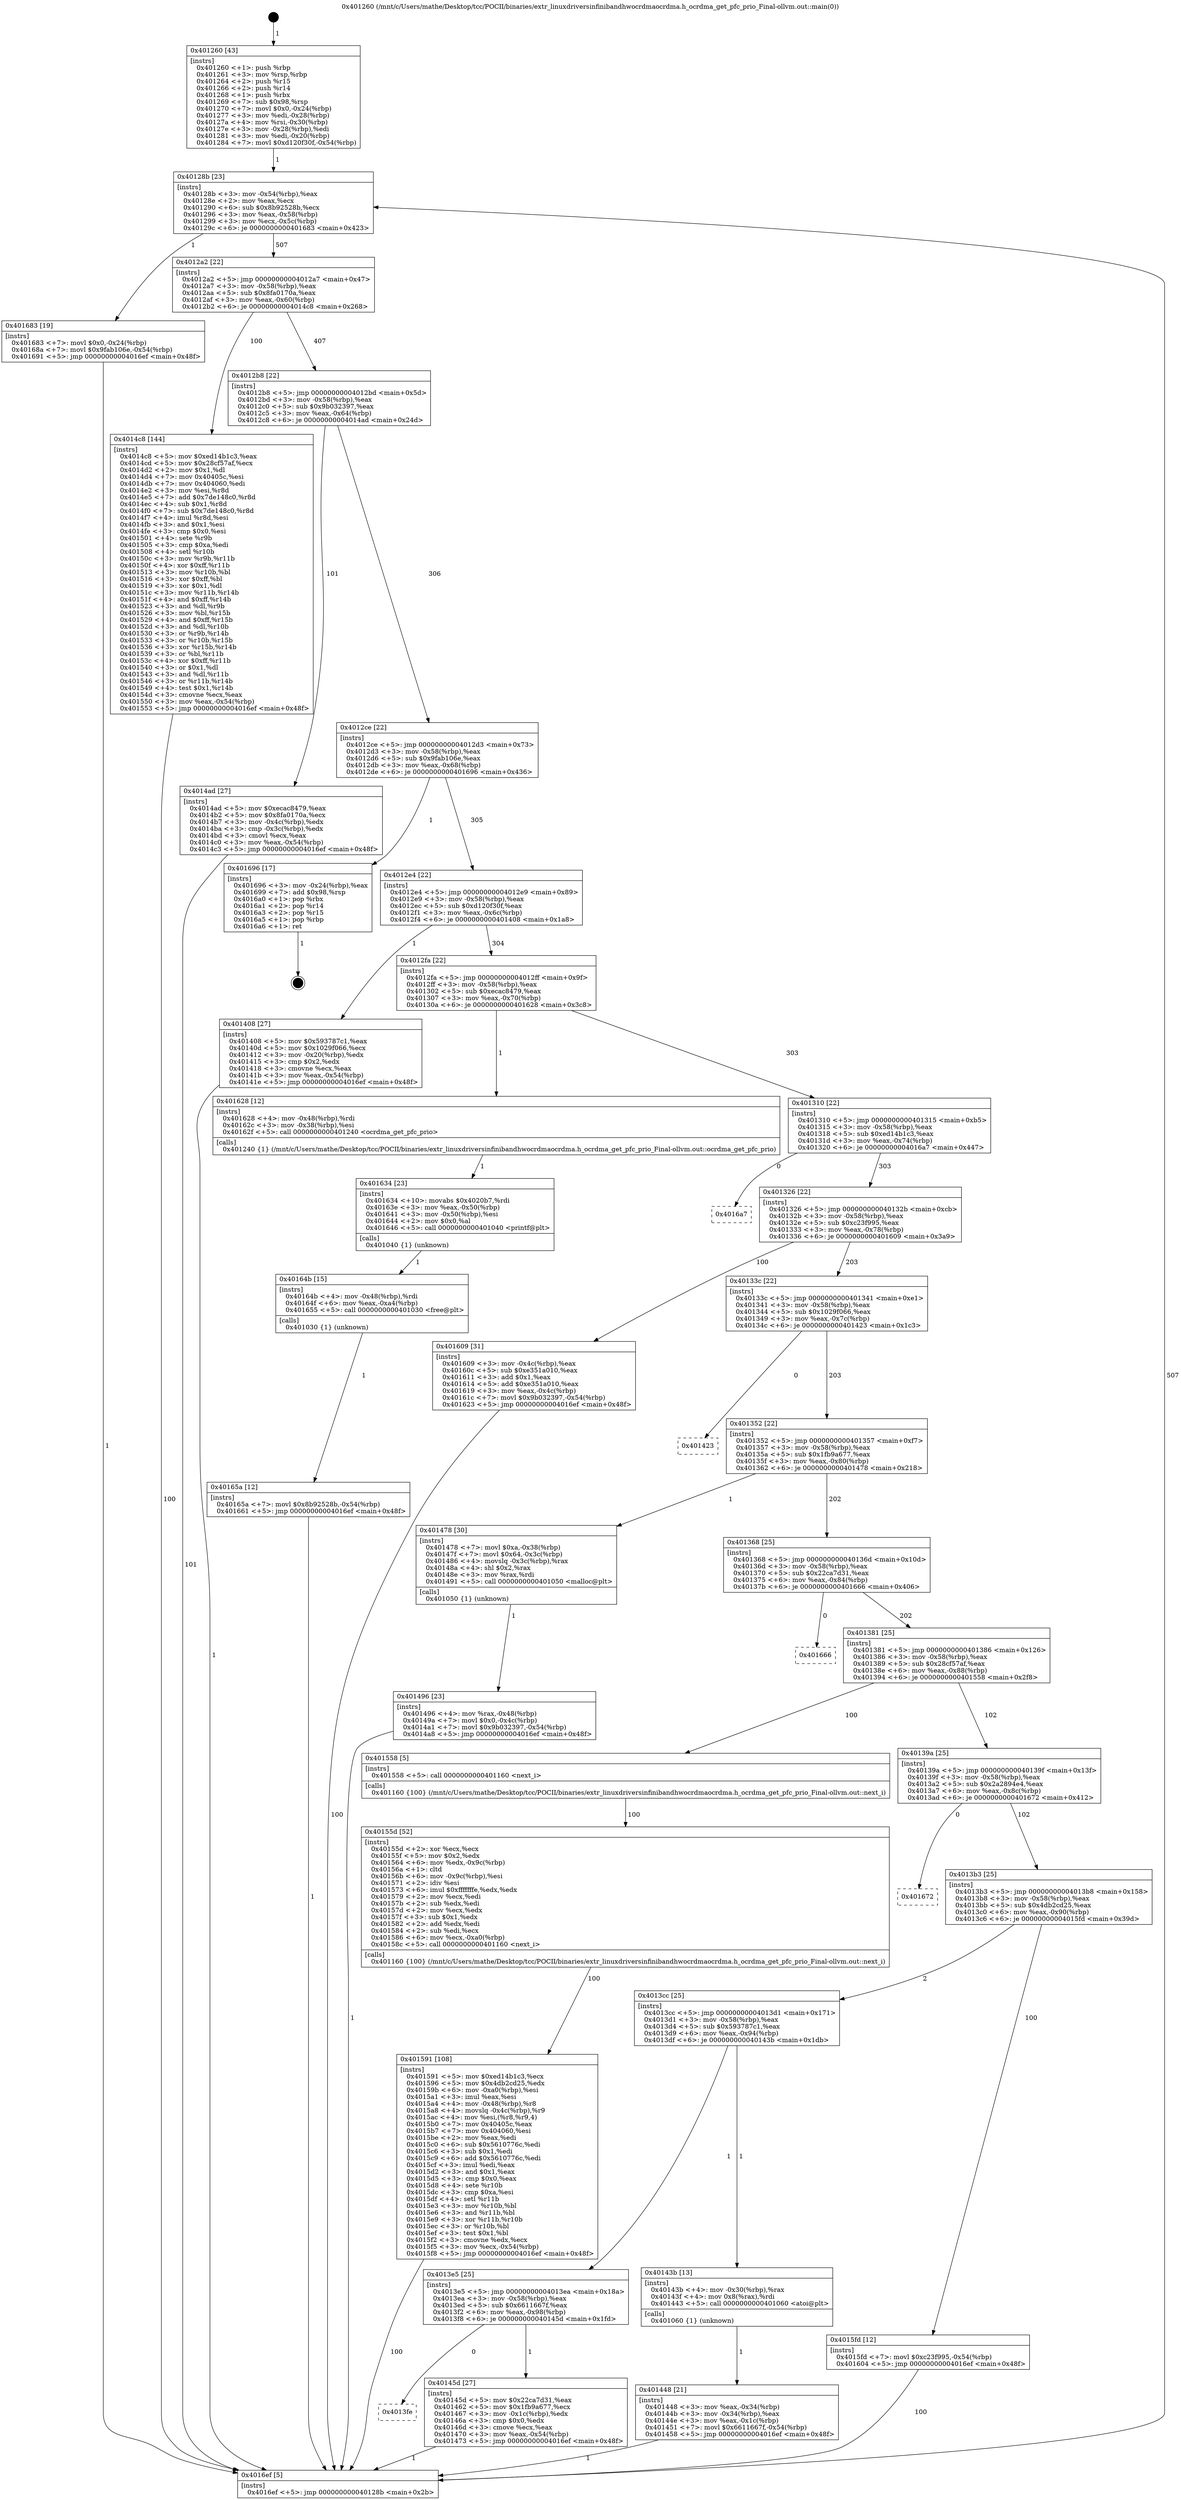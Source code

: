digraph "0x401260" {
  label = "0x401260 (/mnt/c/Users/mathe/Desktop/tcc/POCII/binaries/extr_linuxdriversinfinibandhwocrdmaocrdma.h_ocrdma_get_pfc_prio_Final-ollvm.out::main(0))"
  labelloc = "t"
  node[shape=record]

  Entry [label="",width=0.3,height=0.3,shape=circle,fillcolor=black,style=filled]
  "0x40128b" [label="{
     0x40128b [23]\l
     | [instrs]\l
     &nbsp;&nbsp;0x40128b \<+3\>: mov -0x54(%rbp),%eax\l
     &nbsp;&nbsp;0x40128e \<+2\>: mov %eax,%ecx\l
     &nbsp;&nbsp;0x401290 \<+6\>: sub $0x8b92528b,%ecx\l
     &nbsp;&nbsp;0x401296 \<+3\>: mov %eax,-0x58(%rbp)\l
     &nbsp;&nbsp;0x401299 \<+3\>: mov %ecx,-0x5c(%rbp)\l
     &nbsp;&nbsp;0x40129c \<+6\>: je 0000000000401683 \<main+0x423\>\l
  }"]
  "0x401683" [label="{
     0x401683 [19]\l
     | [instrs]\l
     &nbsp;&nbsp;0x401683 \<+7\>: movl $0x0,-0x24(%rbp)\l
     &nbsp;&nbsp;0x40168a \<+7\>: movl $0x9fab106e,-0x54(%rbp)\l
     &nbsp;&nbsp;0x401691 \<+5\>: jmp 00000000004016ef \<main+0x48f\>\l
  }"]
  "0x4012a2" [label="{
     0x4012a2 [22]\l
     | [instrs]\l
     &nbsp;&nbsp;0x4012a2 \<+5\>: jmp 00000000004012a7 \<main+0x47\>\l
     &nbsp;&nbsp;0x4012a7 \<+3\>: mov -0x58(%rbp),%eax\l
     &nbsp;&nbsp;0x4012aa \<+5\>: sub $0x8fa0170a,%eax\l
     &nbsp;&nbsp;0x4012af \<+3\>: mov %eax,-0x60(%rbp)\l
     &nbsp;&nbsp;0x4012b2 \<+6\>: je 00000000004014c8 \<main+0x268\>\l
  }"]
  Exit [label="",width=0.3,height=0.3,shape=circle,fillcolor=black,style=filled,peripheries=2]
  "0x4014c8" [label="{
     0x4014c8 [144]\l
     | [instrs]\l
     &nbsp;&nbsp;0x4014c8 \<+5\>: mov $0xed14b1c3,%eax\l
     &nbsp;&nbsp;0x4014cd \<+5\>: mov $0x28cf57af,%ecx\l
     &nbsp;&nbsp;0x4014d2 \<+2\>: mov $0x1,%dl\l
     &nbsp;&nbsp;0x4014d4 \<+7\>: mov 0x40405c,%esi\l
     &nbsp;&nbsp;0x4014db \<+7\>: mov 0x404060,%edi\l
     &nbsp;&nbsp;0x4014e2 \<+3\>: mov %esi,%r8d\l
     &nbsp;&nbsp;0x4014e5 \<+7\>: add $0x7de148c0,%r8d\l
     &nbsp;&nbsp;0x4014ec \<+4\>: sub $0x1,%r8d\l
     &nbsp;&nbsp;0x4014f0 \<+7\>: sub $0x7de148c0,%r8d\l
     &nbsp;&nbsp;0x4014f7 \<+4\>: imul %r8d,%esi\l
     &nbsp;&nbsp;0x4014fb \<+3\>: and $0x1,%esi\l
     &nbsp;&nbsp;0x4014fe \<+3\>: cmp $0x0,%esi\l
     &nbsp;&nbsp;0x401501 \<+4\>: sete %r9b\l
     &nbsp;&nbsp;0x401505 \<+3\>: cmp $0xa,%edi\l
     &nbsp;&nbsp;0x401508 \<+4\>: setl %r10b\l
     &nbsp;&nbsp;0x40150c \<+3\>: mov %r9b,%r11b\l
     &nbsp;&nbsp;0x40150f \<+4\>: xor $0xff,%r11b\l
     &nbsp;&nbsp;0x401513 \<+3\>: mov %r10b,%bl\l
     &nbsp;&nbsp;0x401516 \<+3\>: xor $0xff,%bl\l
     &nbsp;&nbsp;0x401519 \<+3\>: xor $0x1,%dl\l
     &nbsp;&nbsp;0x40151c \<+3\>: mov %r11b,%r14b\l
     &nbsp;&nbsp;0x40151f \<+4\>: and $0xff,%r14b\l
     &nbsp;&nbsp;0x401523 \<+3\>: and %dl,%r9b\l
     &nbsp;&nbsp;0x401526 \<+3\>: mov %bl,%r15b\l
     &nbsp;&nbsp;0x401529 \<+4\>: and $0xff,%r15b\l
     &nbsp;&nbsp;0x40152d \<+3\>: and %dl,%r10b\l
     &nbsp;&nbsp;0x401530 \<+3\>: or %r9b,%r14b\l
     &nbsp;&nbsp;0x401533 \<+3\>: or %r10b,%r15b\l
     &nbsp;&nbsp;0x401536 \<+3\>: xor %r15b,%r14b\l
     &nbsp;&nbsp;0x401539 \<+3\>: or %bl,%r11b\l
     &nbsp;&nbsp;0x40153c \<+4\>: xor $0xff,%r11b\l
     &nbsp;&nbsp;0x401540 \<+3\>: or $0x1,%dl\l
     &nbsp;&nbsp;0x401543 \<+3\>: and %dl,%r11b\l
     &nbsp;&nbsp;0x401546 \<+3\>: or %r11b,%r14b\l
     &nbsp;&nbsp;0x401549 \<+4\>: test $0x1,%r14b\l
     &nbsp;&nbsp;0x40154d \<+3\>: cmovne %ecx,%eax\l
     &nbsp;&nbsp;0x401550 \<+3\>: mov %eax,-0x54(%rbp)\l
     &nbsp;&nbsp;0x401553 \<+5\>: jmp 00000000004016ef \<main+0x48f\>\l
  }"]
  "0x4012b8" [label="{
     0x4012b8 [22]\l
     | [instrs]\l
     &nbsp;&nbsp;0x4012b8 \<+5\>: jmp 00000000004012bd \<main+0x5d\>\l
     &nbsp;&nbsp;0x4012bd \<+3\>: mov -0x58(%rbp),%eax\l
     &nbsp;&nbsp;0x4012c0 \<+5\>: sub $0x9b032397,%eax\l
     &nbsp;&nbsp;0x4012c5 \<+3\>: mov %eax,-0x64(%rbp)\l
     &nbsp;&nbsp;0x4012c8 \<+6\>: je 00000000004014ad \<main+0x24d\>\l
  }"]
  "0x40165a" [label="{
     0x40165a [12]\l
     | [instrs]\l
     &nbsp;&nbsp;0x40165a \<+7\>: movl $0x8b92528b,-0x54(%rbp)\l
     &nbsp;&nbsp;0x401661 \<+5\>: jmp 00000000004016ef \<main+0x48f\>\l
  }"]
  "0x4014ad" [label="{
     0x4014ad [27]\l
     | [instrs]\l
     &nbsp;&nbsp;0x4014ad \<+5\>: mov $0xecac8479,%eax\l
     &nbsp;&nbsp;0x4014b2 \<+5\>: mov $0x8fa0170a,%ecx\l
     &nbsp;&nbsp;0x4014b7 \<+3\>: mov -0x4c(%rbp),%edx\l
     &nbsp;&nbsp;0x4014ba \<+3\>: cmp -0x3c(%rbp),%edx\l
     &nbsp;&nbsp;0x4014bd \<+3\>: cmovl %ecx,%eax\l
     &nbsp;&nbsp;0x4014c0 \<+3\>: mov %eax,-0x54(%rbp)\l
     &nbsp;&nbsp;0x4014c3 \<+5\>: jmp 00000000004016ef \<main+0x48f\>\l
  }"]
  "0x4012ce" [label="{
     0x4012ce [22]\l
     | [instrs]\l
     &nbsp;&nbsp;0x4012ce \<+5\>: jmp 00000000004012d3 \<main+0x73\>\l
     &nbsp;&nbsp;0x4012d3 \<+3\>: mov -0x58(%rbp),%eax\l
     &nbsp;&nbsp;0x4012d6 \<+5\>: sub $0x9fab106e,%eax\l
     &nbsp;&nbsp;0x4012db \<+3\>: mov %eax,-0x68(%rbp)\l
     &nbsp;&nbsp;0x4012de \<+6\>: je 0000000000401696 \<main+0x436\>\l
  }"]
  "0x40164b" [label="{
     0x40164b [15]\l
     | [instrs]\l
     &nbsp;&nbsp;0x40164b \<+4\>: mov -0x48(%rbp),%rdi\l
     &nbsp;&nbsp;0x40164f \<+6\>: mov %eax,-0xa4(%rbp)\l
     &nbsp;&nbsp;0x401655 \<+5\>: call 0000000000401030 \<free@plt\>\l
     | [calls]\l
     &nbsp;&nbsp;0x401030 \{1\} (unknown)\l
  }"]
  "0x401696" [label="{
     0x401696 [17]\l
     | [instrs]\l
     &nbsp;&nbsp;0x401696 \<+3\>: mov -0x24(%rbp),%eax\l
     &nbsp;&nbsp;0x401699 \<+7\>: add $0x98,%rsp\l
     &nbsp;&nbsp;0x4016a0 \<+1\>: pop %rbx\l
     &nbsp;&nbsp;0x4016a1 \<+2\>: pop %r14\l
     &nbsp;&nbsp;0x4016a3 \<+2\>: pop %r15\l
     &nbsp;&nbsp;0x4016a5 \<+1\>: pop %rbp\l
     &nbsp;&nbsp;0x4016a6 \<+1\>: ret\l
  }"]
  "0x4012e4" [label="{
     0x4012e4 [22]\l
     | [instrs]\l
     &nbsp;&nbsp;0x4012e4 \<+5\>: jmp 00000000004012e9 \<main+0x89\>\l
     &nbsp;&nbsp;0x4012e9 \<+3\>: mov -0x58(%rbp),%eax\l
     &nbsp;&nbsp;0x4012ec \<+5\>: sub $0xd120f30f,%eax\l
     &nbsp;&nbsp;0x4012f1 \<+3\>: mov %eax,-0x6c(%rbp)\l
     &nbsp;&nbsp;0x4012f4 \<+6\>: je 0000000000401408 \<main+0x1a8\>\l
  }"]
  "0x401634" [label="{
     0x401634 [23]\l
     | [instrs]\l
     &nbsp;&nbsp;0x401634 \<+10\>: movabs $0x4020b7,%rdi\l
     &nbsp;&nbsp;0x40163e \<+3\>: mov %eax,-0x50(%rbp)\l
     &nbsp;&nbsp;0x401641 \<+3\>: mov -0x50(%rbp),%esi\l
     &nbsp;&nbsp;0x401644 \<+2\>: mov $0x0,%al\l
     &nbsp;&nbsp;0x401646 \<+5\>: call 0000000000401040 \<printf@plt\>\l
     | [calls]\l
     &nbsp;&nbsp;0x401040 \{1\} (unknown)\l
  }"]
  "0x401408" [label="{
     0x401408 [27]\l
     | [instrs]\l
     &nbsp;&nbsp;0x401408 \<+5\>: mov $0x593787c1,%eax\l
     &nbsp;&nbsp;0x40140d \<+5\>: mov $0x1029f066,%ecx\l
     &nbsp;&nbsp;0x401412 \<+3\>: mov -0x20(%rbp),%edx\l
     &nbsp;&nbsp;0x401415 \<+3\>: cmp $0x2,%edx\l
     &nbsp;&nbsp;0x401418 \<+3\>: cmovne %ecx,%eax\l
     &nbsp;&nbsp;0x40141b \<+3\>: mov %eax,-0x54(%rbp)\l
     &nbsp;&nbsp;0x40141e \<+5\>: jmp 00000000004016ef \<main+0x48f\>\l
  }"]
  "0x4012fa" [label="{
     0x4012fa [22]\l
     | [instrs]\l
     &nbsp;&nbsp;0x4012fa \<+5\>: jmp 00000000004012ff \<main+0x9f\>\l
     &nbsp;&nbsp;0x4012ff \<+3\>: mov -0x58(%rbp),%eax\l
     &nbsp;&nbsp;0x401302 \<+5\>: sub $0xecac8479,%eax\l
     &nbsp;&nbsp;0x401307 \<+3\>: mov %eax,-0x70(%rbp)\l
     &nbsp;&nbsp;0x40130a \<+6\>: je 0000000000401628 \<main+0x3c8\>\l
  }"]
  "0x4016ef" [label="{
     0x4016ef [5]\l
     | [instrs]\l
     &nbsp;&nbsp;0x4016ef \<+5\>: jmp 000000000040128b \<main+0x2b\>\l
  }"]
  "0x401260" [label="{
     0x401260 [43]\l
     | [instrs]\l
     &nbsp;&nbsp;0x401260 \<+1\>: push %rbp\l
     &nbsp;&nbsp;0x401261 \<+3\>: mov %rsp,%rbp\l
     &nbsp;&nbsp;0x401264 \<+2\>: push %r15\l
     &nbsp;&nbsp;0x401266 \<+2\>: push %r14\l
     &nbsp;&nbsp;0x401268 \<+1\>: push %rbx\l
     &nbsp;&nbsp;0x401269 \<+7\>: sub $0x98,%rsp\l
     &nbsp;&nbsp;0x401270 \<+7\>: movl $0x0,-0x24(%rbp)\l
     &nbsp;&nbsp;0x401277 \<+3\>: mov %edi,-0x28(%rbp)\l
     &nbsp;&nbsp;0x40127a \<+4\>: mov %rsi,-0x30(%rbp)\l
     &nbsp;&nbsp;0x40127e \<+3\>: mov -0x28(%rbp),%edi\l
     &nbsp;&nbsp;0x401281 \<+3\>: mov %edi,-0x20(%rbp)\l
     &nbsp;&nbsp;0x401284 \<+7\>: movl $0xd120f30f,-0x54(%rbp)\l
  }"]
  "0x401591" [label="{
     0x401591 [108]\l
     | [instrs]\l
     &nbsp;&nbsp;0x401591 \<+5\>: mov $0xed14b1c3,%ecx\l
     &nbsp;&nbsp;0x401596 \<+5\>: mov $0x4db2cd25,%edx\l
     &nbsp;&nbsp;0x40159b \<+6\>: mov -0xa0(%rbp),%esi\l
     &nbsp;&nbsp;0x4015a1 \<+3\>: imul %eax,%esi\l
     &nbsp;&nbsp;0x4015a4 \<+4\>: mov -0x48(%rbp),%r8\l
     &nbsp;&nbsp;0x4015a8 \<+4\>: movslq -0x4c(%rbp),%r9\l
     &nbsp;&nbsp;0x4015ac \<+4\>: mov %esi,(%r8,%r9,4)\l
     &nbsp;&nbsp;0x4015b0 \<+7\>: mov 0x40405c,%eax\l
     &nbsp;&nbsp;0x4015b7 \<+7\>: mov 0x404060,%esi\l
     &nbsp;&nbsp;0x4015be \<+2\>: mov %eax,%edi\l
     &nbsp;&nbsp;0x4015c0 \<+6\>: sub $0x5610776c,%edi\l
     &nbsp;&nbsp;0x4015c6 \<+3\>: sub $0x1,%edi\l
     &nbsp;&nbsp;0x4015c9 \<+6\>: add $0x5610776c,%edi\l
     &nbsp;&nbsp;0x4015cf \<+3\>: imul %edi,%eax\l
     &nbsp;&nbsp;0x4015d2 \<+3\>: and $0x1,%eax\l
     &nbsp;&nbsp;0x4015d5 \<+3\>: cmp $0x0,%eax\l
     &nbsp;&nbsp;0x4015d8 \<+4\>: sete %r10b\l
     &nbsp;&nbsp;0x4015dc \<+3\>: cmp $0xa,%esi\l
     &nbsp;&nbsp;0x4015df \<+4\>: setl %r11b\l
     &nbsp;&nbsp;0x4015e3 \<+3\>: mov %r10b,%bl\l
     &nbsp;&nbsp;0x4015e6 \<+3\>: and %r11b,%bl\l
     &nbsp;&nbsp;0x4015e9 \<+3\>: xor %r11b,%r10b\l
     &nbsp;&nbsp;0x4015ec \<+3\>: or %r10b,%bl\l
     &nbsp;&nbsp;0x4015ef \<+3\>: test $0x1,%bl\l
     &nbsp;&nbsp;0x4015f2 \<+3\>: cmovne %edx,%ecx\l
     &nbsp;&nbsp;0x4015f5 \<+3\>: mov %ecx,-0x54(%rbp)\l
     &nbsp;&nbsp;0x4015f8 \<+5\>: jmp 00000000004016ef \<main+0x48f\>\l
  }"]
  "0x401628" [label="{
     0x401628 [12]\l
     | [instrs]\l
     &nbsp;&nbsp;0x401628 \<+4\>: mov -0x48(%rbp),%rdi\l
     &nbsp;&nbsp;0x40162c \<+3\>: mov -0x38(%rbp),%esi\l
     &nbsp;&nbsp;0x40162f \<+5\>: call 0000000000401240 \<ocrdma_get_pfc_prio\>\l
     | [calls]\l
     &nbsp;&nbsp;0x401240 \{1\} (/mnt/c/Users/mathe/Desktop/tcc/POCII/binaries/extr_linuxdriversinfinibandhwocrdmaocrdma.h_ocrdma_get_pfc_prio_Final-ollvm.out::ocrdma_get_pfc_prio)\l
  }"]
  "0x401310" [label="{
     0x401310 [22]\l
     | [instrs]\l
     &nbsp;&nbsp;0x401310 \<+5\>: jmp 0000000000401315 \<main+0xb5\>\l
     &nbsp;&nbsp;0x401315 \<+3\>: mov -0x58(%rbp),%eax\l
     &nbsp;&nbsp;0x401318 \<+5\>: sub $0xed14b1c3,%eax\l
     &nbsp;&nbsp;0x40131d \<+3\>: mov %eax,-0x74(%rbp)\l
     &nbsp;&nbsp;0x401320 \<+6\>: je 00000000004016a7 \<main+0x447\>\l
  }"]
  "0x40155d" [label="{
     0x40155d [52]\l
     | [instrs]\l
     &nbsp;&nbsp;0x40155d \<+2\>: xor %ecx,%ecx\l
     &nbsp;&nbsp;0x40155f \<+5\>: mov $0x2,%edx\l
     &nbsp;&nbsp;0x401564 \<+6\>: mov %edx,-0x9c(%rbp)\l
     &nbsp;&nbsp;0x40156a \<+1\>: cltd\l
     &nbsp;&nbsp;0x40156b \<+6\>: mov -0x9c(%rbp),%esi\l
     &nbsp;&nbsp;0x401571 \<+2\>: idiv %esi\l
     &nbsp;&nbsp;0x401573 \<+6\>: imul $0xfffffffe,%edx,%edx\l
     &nbsp;&nbsp;0x401579 \<+2\>: mov %ecx,%edi\l
     &nbsp;&nbsp;0x40157b \<+2\>: sub %edx,%edi\l
     &nbsp;&nbsp;0x40157d \<+2\>: mov %ecx,%edx\l
     &nbsp;&nbsp;0x40157f \<+3\>: sub $0x1,%edx\l
     &nbsp;&nbsp;0x401582 \<+2\>: add %edx,%edi\l
     &nbsp;&nbsp;0x401584 \<+2\>: sub %edi,%ecx\l
     &nbsp;&nbsp;0x401586 \<+6\>: mov %ecx,-0xa0(%rbp)\l
     &nbsp;&nbsp;0x40158c \<+5\>: call 0000000000401160 \<next_i\>\l
     | [calls]\l
     &nbsp;&nbsp;0x401160 \{100\} (/mnt/c/Users/mathe/Desktop/tcc/POCII/binaries/extr_linuxdriversinfinibandhwocrdmaocrdma.h_ocrdma_get_pfc_prio_Final-ollvm.out::next_i)\l
  }"]
  "0x4016a7" [label="{
     0x4016a7\l
  }", style=dashed]
  "0x401326" [label="{
     0x401326 [22]\l
     | [instrs]\l
     &nbsp;&nbsp;0x401326 \<+5\>: jmp 000000000040132b \<main+0xcb\>\l
     &nbsp;&nbsp;0x40132b \<+3\>: mov -0x58(%rbp),%eax\l
     &nbsp;&nbsp;0x40132e \<+5\>: sub $0xc23f995,%eax\l
     &nbsp;&nbsp;0x401333 \<+3\>: mov %eax,-0x78(%rbp)\l
     &nbsp;&nbsp;0x401336 \<+6\>: je 0000000000401609 \<main+0x3a9\>\l
  }"]
  "0x401496" [label="{
     0x401496 [23]\l
     | [instrs]\l
     &nbsp;&nbsp;0x401496 \<+4\>: mov %rax,-0x48(%rbp)\l
     &nbsp;&nbsp;0x40149a \<+7\>: movl $0x0,-0x4c(%rbp)\l
     &nbsp;&nbsp;0x4014a1 \<+7\>: movl $0x9b032397,-0x54(%rbp)\l
     &nbsp;&nbsp;0x4014a8 \<+5\>: jmp 00000000004016ef \<main+0x48f\>\l
  }"]
  "0x401609" [label="{
     0x401609 [31]\l
     | [instrs]\l
     &nbsp;&nbsp;0x401609 \<+3\>: mov -0x4c(%rbp),%eax\l
     &nbsp;&nbsp;0x40160c \<+5\>: sub $0xe351a010,%eax\l
     &nbsp;&nbsp;0x401611 \<+3\>: add $0x1,%eax\l
     &nbsp;&nbsp;0x401614 \<+5\>: add $0xe351a010,%eax\l
     &nbsp;&nbsp;0x401619 \<+3\>: mov %eax,-0x4c(%rbp)\l
     &nbsp;&nbsp;0x40161c \<+7\>: movl $0x9b032397,-0x54(%rbp)\l
     &nbsp;&nbsp;0x401623 \<+5\>: jmp 00000000004016ef \<main+0x48f\>\l
  }"]
  "0x40133c" [label="{
     0x40133c [22]\l
     | [instrs]\l
     &nbsp;&nbsp;0x40133c \<+5\>: jmp 0000000000401341 \<main+0xe1\>\l
     &nbsp;&nbsp;0x401341 \<+3\>: mov -0x58(%rbp),%eax\l
     &nbsp;&nbsp;0x401344 \<+5\>: sub $0x1029f066,%eax\l
     &nbsp;&nbsp;0x401349 \<+3\>: mov %eax,-0x7c(%rbp)\l
     &nbsp;&nbsp;0x40134c \<+6\>: je 0000000000401423 \<main+0x1c3\>\l
  }"]
  "0x4013fe" [label="{
     0x4013fe\l
  }", style=dashed]
  "0x401423" [label="{
     0x401423\l
  }", style=dashed]
  "0x401352" [label="{
     0x401352 [22]\l
     | [instrs]\l
     &nbsp;&nbsp;0x401352 \<+5\>: jmp 0000000000401357 \<main+0xf7\>\l
     &nbsp;&nbsp;0x401357 \<+3\>: mov -0x58(%rbp),%eax\l
     &nbsp;&nbsp;0x40135a \<+5\>: sub $0x1fb9a677,%eax\l
     &nbsp;&nbsp;0x40135f \<+3\>: mov %eax,-0x80(%rbp)\l
     &nbsp;&nbsp;0x401362 \<+6\>: je 0000000000401478 \<main+0x218\>\l
  }"]
  "0x40145d" [label="{
     0x40145d [27]\l
     | [instrs]\l
     &nbsp;&nbsp;0x40145d \<+5\>: mov $0x22ca7d31,%eax\l
     &nbsp;&nbsp;0x401462 \<+5\>: mov $0x1fb9a677,%ecx\l
     &nbsp;&nbsp;0x401467 \<+3\>: mov -0x1c(%rbp),%edx\l
     &nbsp;&nbsp;0x40146a \<+3\>: cmp $0x0,%edx\l
     &nbsp;&nbsp;0x40146d \<+3\>: cmove %ecx,%eax\l
     &nbsp;&nbsp;0x401470 \<+3\>: mov %eax,-0x54(%rbp)\l
     &nbsp;&nbsp;0x401473 \<+5\>: jmp 00000000004016ef \<main+0x48f\>\l
  }"]
  "0x401478" [label="{
     0x401478 [30]\l
     | [instrs]\l
     &nbsp;&nbsp;0x401478 \<+7\>: movl $0xa,-0x38(%rbp)\l
     &nbsp;&nbsp;0x40147f \<+7\>: movl $0x64,-0x3c(%rbp)\l
     &nbsp;&nbsp;0x401486 \<+4\>: movslq -0x3c(%rbp),%rax\l
     &nbsp;&nbsp;0x40148a \<+4\>: shl $0x2,%rax\l
     &nbsp;&nbsp;0x40148e \<+3\>: mov %rax,%rdi\l
     &nbsp;&nbsp;0x401491 \<+5\>: call 0000000000401050 \<malloc@plt\>\l
     | [calls]\l
     &nbsp;&nbsp;0x401050 \{1\} (unknown)\l
  }"]
  "0x401368" [label="{
     0x401368 [25]\l
     | [instrs]\l
     &nbsp;&nbsp;0x401368 \<+5\>: jmp 000000000040136d \<main+0x10d\>\l
     &nbsp;&nbsp;0x40136d \<+3\>: mov -0x58(%rbp),%eax\l
     &nbsp;&nbsp;0x401370 \<+5\>: sub $0x22ca7d31,%eax\l
     &nbsp;&nbsp;0x401375 \<+6\>: mov %eax,-0x84(%rbp)\l
     &nbsp;&nbsp;0x40137b \<+6\>: je 0000000000401666 \<main+0x406\>\l
  }"]
  "0x401448" [label="{
     0x401448 [21]\l
     | [instrs]\l
     &nbsp;&nbsp;0x401448 \<+3\>: mov %eax,-0x34(%rbp)\l
     &nbsp;&nbsp;0x40144b \<+3\>: mov -0x34(%rbp),%eax\l
     &nbsp;&nbsp;0x40144e \<+3\>: mov %eax,-0x1c(%rbp)\l
     &nbsp;&nbsp;0x401451 \<+7\>: movl $0x6611667f,-0x54(%rbp)\l
     &nbsp;&nbsp;0x401458 \<+5\>: jmp 00000000004016ef \<main+0x48f\>\l
  }"]
  "0x401666" [label="{
     0x401666\l
  }", style=dashed]
  "0x401381" [label="{
     0x401381 [25]\l
     | [instrs]\l
     &nbsp;&nbsp;0x401381 \<+5\>: jmp 0000000000401386 \<main+0x126\>\l
     &nbsp;&nbsp;0x401386 \<+3\>: mov -0x58(%rbp),%eax\l
     &nbsp;&nbsp;0x401389 \<+5\>: sub $0x28cf57af,%eax\l
     &nbsp;&nbsp;0x40138e \<+6\>: mov %eax,-0x88(%rbp)\l
     &nbsp;&nbsp;0x401394 \<+6\>: je 0000000000401558 \<main+0x2f8\>\l
  }"]
  "0x4013e5" [label="{
     0x4013e5 [25]\l
     | [instrs]\l
     &nbsp;&nbsp;0x4013e5 \<+5\>: jmp 00000000004013ea \<main+0x18a\>\l
     &nbsp;&nbsp;0x4013ea \<+3\>: mov -0x58(%rbp),%eax\l
     &nbsp;&nbsp;0x4013ed \<+5\>: sub $0x6611667f,%eax\l
     &nbsp;&nbsp;0x4013f2 \<+6\>: mov %eax,-0x98(%rbp)\l
     &nbsp;&nbsp;0x4013f8 \<+6\>: je 000000000040145d \<main+0x1fd\>\l
  }"]
  "0x401558" [label="{
     0x401558 [5]\l
     | [instrs]\l
     &nbsp;&nbsp;0x401558 \<+5\>: call 0000000000401160 \<next_i\>\l
     | [calls]\l
     &nbsp;&nbsp;0x401160 \{100\} (/mnt/c/Users/mathe/Desktop/tcc/POCII/binaries/extr_linuxdriversinfinibandhwocrdmaocrdma.h_ocrdma_get_pfc_prio_Final-ollvm.out::next_i)\l
  }"]
  "0x40139a" [label="{
     0x40139a [25]\l
     | [instrs]\l
     &nbsp;&nbsp;0x40139a \<+5\>: jmp 000000000040139f \<main+0x13f\>\l
     &nbsp;&nbsp;0x40139f \<+3\>: mov -0x58(%rbp),%eax\l
     &nbsp;&nbsp;0x4013a2 \<+5\>: sub $0x2a2894e4,%eax\l
     &nbsp;&nbsp;0x4013a7 \<+6\>: mov %eax,-0x8c(%rbp)\l
     &nbsp;&nbsp;0x4013ad \<+6\>: je 0000000000401672 \<main+0x412\>\l
  }"]
  "0x40143b" [label="{
     0x40143b [13]\l
     | [instrs]\l
     &nbsp;&nbsp;0x40143b \<+4\>: mov -0x30(%rbp),%rax\l
     &nbsp;&nbsp;0x40143f \<+4\>: mov 0x8(%rax),%rdi\l
     &nbsp;&nbsp;0x401443 \<+5\>: call 0000000000401060 \<atoi@plt\>\l
     | [calls]\l
     &nbsp;&nbsp;0x401060 \{1\} (unknown)\l
  }"]
  "0x401672" [label="{
     0x401672\l
  }", style=dashed]
  "0x4013b3" [label="{
     0x4013b3 [25]\l
     | [instrs]\l
     &nbsp;&nbsp;0x4013b3 \<+5\>: jmp 00000000004013b8 \<main+0x158\>\l
     &nbsp;&nbsp;0x4013b8 \<+3\>: mov -0x58(%rbp),%eax\l
     &nbsp;&nbsp;0x4013bb \<+5\>: sub $0x4db2cd25,%eax\l
     &nbsp;&nbsp;0x4013c0 \<+6\>: mov %eax,-0x90(%rbp)\l
     &nbsp;&nbsp;0x4013c6 \<+6\>: je 00000000004015fd \<main+0x39d\>\l
  }"]
  "0x4013cc" [label="{
     0x4013cc [25]\l
     | [instrs]\l
     &nbsp;&nbsp;0x4013cc \<+5\>: jmp 00000000004013d1 \<main+0x171\>\l
     &nbsp;&nbsp;0x4013d1 \<+3\>: mov -0x58(%rbp),%eax\l
     &nbsp;&nbsp;0x4013d4 \<+5\>: sub $0x593787c1,%eax\l
     &nbsp;&nbsp;0x4013d9 \<+6\>: mov %eax,-0x94(%rbp)\l
     &nbsp;&nbsp;0x4013df \<+6\>: je 000000000040143b \<main+0x1db\>\l
  }"]
  "0x4015fd" [label="{
     0x4015fd [12]\l
     | [instrs]\l
     &nbsp;&nbsp;0x4015fd \<+7\>: movl $0xc23f995,-0x54(%rbp)\l
     &nbsp;&nbsp;0x401604 \<+5\>: jmp 00000000004016ef \<main+0x48f\>\l
  }"]
  Entry -> "0x401260" [label=" 1"]
  "0x40128b" -> "0x401683" [label=" 1"]
  "0x40128b" -> "0x4012a2" [label=" 507"]
  "0x401696" -> Exit [label=" 1"]
  "0x4012a2" -> "0x4014c8" [label=" 100"]
  "0x4012a2" -> "0x4012b8" [label=" 407"]
  "0x401683" -> "0x4016ef" [label=" 1"]
  "0x4012b8" -> "0x4014ad" [label=" 101"]
  "0x4012b8" -> "0x4012ce" [label=" 306"]
  "0x40165a" -> "0x4016ef" [label=" 1"]
  "0x4012ce" -> "0x401696" [label=" 1"]
  "0x4012ce" -> "0x4012e4" [label=" 305"]
  "0x40164b" -> "0x40165a" [label=" 1"]
  "0x4012e4" -> "0x401408" [label=" 1"]
  "0x4012e4" -> "0x4012fa" [label=" 304"]
  "0x401408" -> "0x4016ef" [label=" 1"]
  "0x401260" -> "0x40128b" [label=" 1"]
  "0x4016ef" -> "0x40128b" [label=" 507"]
  "0x401634" -> "0x40164b" [label=" 1"]
  "0x4012fa" -> "0x401628" [label=" 1"]
  "0x4012fa" -> "0x401310" [label=" 303"]
  "0x401628" -> "0x401634" [label=" 1"]
  "0x401310" -> "0x4016a7" [label=" 0"]
  "0x401310" -> "0x401326" [label=" 303"]
  "0x401609" -> "0x4016ef" [label=" 100"]
  "0x401326" -> "0x401609" [label=" 100"]
  "0x401326" -> "0x40133c" [label=" 203"]
  "0x4015fd" -> "0x4016ef" [label=" 100"]
  "0x40133c" -> "0x401423" [label=" 0"]
  "0x40133c" -> "0x401352" [label=" 203"]
  "0x401591" -> "0x4016ef" [label=" 100"]
  "0x401352" -> "0x401478" [label=" 1"]
  "0x401352" -> "0x401368" [label=" 202"]
  "0x40155d" -> "0x401591" [label=" 100"]
  "0x401368" -> "0x401666" [label=" 0"]
  "0x401368" -> "0x401381" [label=" 202"]
  "0x4014c8" -> "0x4016ef" [label=" 100"]
  "0x401381" -> "0x401558" [label=" 100"]
  "0x401381" -> "0x40139a" [label=" 102"]
  "0x4014ad" -> "0x4016ef" [label=" 101"]
  "0x40139a" -> "0x401672" [label=" 0"]
  "0x40139a" -> "0x4013b3" [label=" 102"]
  "0x401496" -> "0x4016ef" [label=" 1"]
  "0x4013b3" -> "0x4015fd" [label=" 100"]
  "0x4013b3" -> "0x4013cc" [label=" 2"]
  "0x401478" -> "0x401496" [label=" 1"]
  "0x4013cc" -> "0x40143b" [label=" 1"]
  "0x4013cc" -> "0x4013e5" [label=" 1"]
  "0x40143b" -> "0x401448" [label=" 1"]
  "0x401448" -> "0x4016ef" [label=" 1"]
  "0x401558" -> "0x40155d" [label=" 100"]
  "0x4013e5" -> "0x40145d" [label=" 1"]
  "0x4013e5" -> "0x4013fe" [label=" 0"]
  "0x40145d" -> "0x4016ef" [label=" 1"]
}

